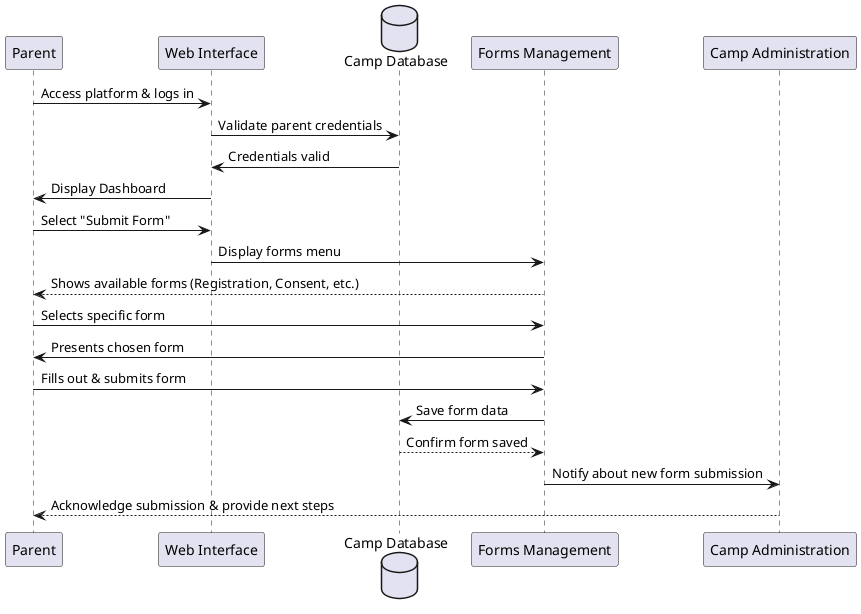 @startuml
participant Parent as parent
participant "Web Interface" as web
database "Camp Database" as db
participant "Forms Management" as forms
participant "Camp Administration" as admin

parent -> web : Access platform & logs in
web -> db : Validate parent credentials
db -> web : Credentials valid
web -> parent : Display Dashboard
parent -> web : Select "Submit Form"
web -> forms : Display forms menu
forms --> parent : Shows available forms (Registration, Consent, etc.)
parent -> forms : Selects specific form
forms -> parent : Presents chosen form
parent -> forms : Fills out & submits form
forms -> db : Save form data
db --> forms : Confirm form saved
forms -> admin : Notify about new form submission
admin --> parent : Acknowledge submission & provide next steps
@enduml